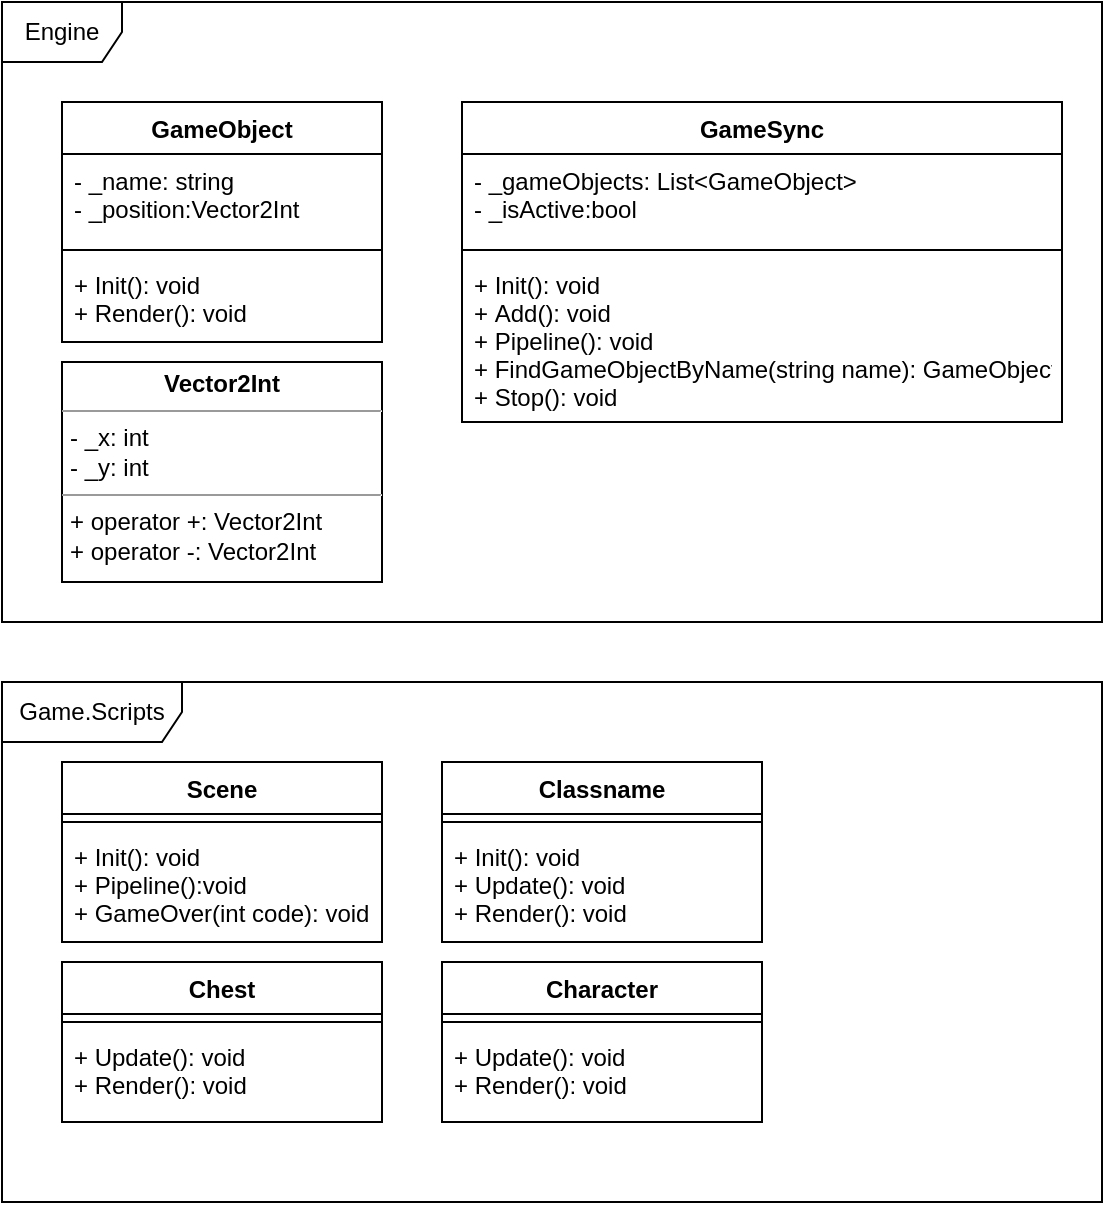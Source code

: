 <mxfile version="20.3.0" type="device"><diagram id="c8S29nUG2-mngFoMldm5" name="Страница 1"><mxGraphModel dx="1357" dy="873" grid="1" gridSize="10" guides="1" tooltips="1" connect="1" arrows="1" fold="1" page="1" pageScale="1" pageWidth="1100" pageHeight="850" math="0" shadow="0"><root><mxCell id="0"/><mxCell id="1" parent="0"/><mxCell id="Idh2HAxYzVVqqX01myLZ-6" value="Engine" style="shape=umlFrame;whiteSpace=wrap;html=1;" vertex="1" parent="1"><mxGeometry x="350" y="140" width="550" height="310" as="geometry"/></mxCell><mxCell id="Idh2HAxYzVVqqX01myLZ-7" value="GameObject" style="swimlane;fontStyle=1;align=center;verticalAlign=top;childLayout=stackLayout;horizontal=1;startSize=26;horizontalStack=0;resizeParent=1;resizeParentMax=0;resizeLast=0;collapsible=1;marginBottom=0;" vertex="1" parent="1"><mxGeometry x="380" y="190" width="160" height="120" as="geometry"/></mxCell><mxCell id="Idh2HAxYzVVqqX01myLZ-8" value="- _name: string&#10;- _position:Vector2Int&#10;&#10;&#10;" style="text;strokeColor=none;fillColor=none;align=left;verticalAlign=top;spacingLeft=4;spacingRight=4;overflow=hidden;rotatable=0;points=[[0,0.5],[1,0.5]];portConstraint=eastwest;" vertex="1" parent="Idh2HAxYzVVqqX01myLZ-7"><mxGeometry y="26" width="160" height="44" as="geometry"/></mxCell><mxCell id="Idh2HAxYzVVqqX01myLZ-9" value="" style="line;strokeWidth=1;fillColor=none;align=left;verticalAlign=middle;spacingTop=-1;spacingLeft=3;spacingRight=3;rotatable=0;labelPosition=right;points=[];portConstraint=eastwest;strokeColor=inherit;" vertex="1" parent="Idh2HAxYzVVqqX01myLZ-7"><mxGeometry y="70" width="160" height="8" as="geometry"/></mxCell><mxCell id="Idh2HAxYzVVqqX01myLZ-10" value="+ Init(): void&#10;+ Render(): void&#10;&#10;" style="text;strokeColor=none;fillColor=none;align=left;verticalAlign=top;spacingLeft=4;spacingRight=4;overflow=hidden;rotatable=0;points=[[0,0.5],[1,0.5]];portConstraint=eastwest;" vertex="1" parent="Idh2HAxYzVVqqX01myLZ-7"><mxGeometry y="78" width="160" height="42" as="geometry"/></mxCell><mxCell id="Idh2HAxYzVVqqX01myLZ-12" value="GameSync" style="swimlane;fontStyle=1;align=center;verticalAlign=top;childLayout=stackLayout;horizontal=1;startSize=26;horizontalStack=0;resizeParent=1;resizeParentMax=0;resizeLast=0;collapsible=1;marginBottom=0;" vertex="1" parent="1"><mxGeometry x="580" y="190" width="300" height="160" as="geometry"/></mxCell><mxCell id="Idh2HAxYzVVqqX01myLZ-13" value="- _gameObjects: List&lt;GameObject&gt;&#10;- _isActive:bool&#10;&#10;" style="text;strokeColor=none;fillColor=none;align=left;verticalAlign=top;spacingLeft=4;spacingRight=4;overflow=hidden;rotatable=0;points=[[0,0.5],[1,0.5]];portConstraint=eastwest;" vertex="1" parent="Idh2HAxYzVVqqX01myLZ-12"><mxGeometry y="26" width="300" height="44" as="geometry"/></mxCell><mxCell id="Idh2HAxYzVVqqX01myLZ-14" value="" style="line;strokeWidth=1;fillColor=none;align=left;verticalAlign=middle;spacingTop=-1;spacingLeft=3;spacingRight=3;rotatable=0;labelPosition=right;points=[];portConstraint=eastwest;strokeColor=inherit;" vertex="1" parent="Idh2HAxYzVVqqX01myLZ-12"><mxGeometry y="70" width="300" height="8" as="geometry"/></mxCell><mxCell id="Idh2HAxYzVVqqX01myLZ-15" value="+ Init(): void&#10;+ Add(): void&#10;+ Pipeline(): void&#10;+ FindGameObjectByName(string name): GameObject&#10;+ Stop(): void" style="text;strokeColor=none;fillColor=none;align=left;verticalAlign=top;spacingLeft=4;spacingRight=4;overflow=hidden;rotatable=0;points=[[0,0.5],[1,0.5]];portConstraint=eastwest;" vertex="1" parent="Idh2HAxYzVVqqX01myLZ-12"><mxGeometry y="78" width="300" height="82" as="geometry"/></mxCell><mxCell id="Idh2HAxYzVVqqX01myLZ-16" value="&lt;p style=&quot;margin:0px;margin-top:4px;text-align:center;&quot;&gt;&lt;b&gt;Vector2Int&lt;/b&gt;&lt;/p&gt;&lt;hr size=&quot;1&quot;&gt;&lt;p style=&quot;margin:0px;margin-left:4px;&quot;&gt;- _x: int&lt;/p&gt;&lt;p style=&quot;margin:0px;margin-left:4px;&quot;&gt;- _y: int&lt;/p&gt;&lt;hr size=&quot;1&quot;&gt;&lt;p style=&quot;margin:0px;margin-left:4px;&quot;&gt;+ operator +: Vector2Int&lt;/p&gt;&lt;p style=&quot;margin:0px;margin-left:4px;&quot;&gt;+ operator -: Vector2Int&lt;br&gt;&lt;/p&gt;" style="verticalAlign=top;align=left;overflow=fill;fontSize=12;fontFamily=Helvetica;html=1;" vertex="1" parent="1"><mxGeometry x="380" y="320" width="160" height="110" as="geometry"/></mxCell><mxCell id="Idh2HAxYzVVqqX01myLZ-17" value="Game.Scripts" style="shape=umlFrame;whiteSpace=wrap;html=1;width=90;height=30;" vertex="1" parent="1"><mxGeometry x="350" y="480" width="550" height="260" as="geometry"/></mxCell><mxCell id="Idh2HAxYzVVqqX01myLZ-18" value="Scene" style="swimlane;fontStyle=1;align=center;verticalAlign=top;childLayout=stackLayout;horizontal=1;startSize=26;horizontalStack=0;resizeParent=1;resizeParentMax=0;resizeLast=0;collapsible=1;marginBottom=0;" vertex="1" parent="1"><mxGeometry x="380" y="520" width="160" height="90" as="geometry"><mxRectangle x="380" y="520" width="80" height="30" as="alternateBounds"/></mxGeometry></mxCell><mxCell id="Idh2HAxYzVVqqX01myLZ-20" value="" style="line;strokeWidth=1;fillColor=none;align=left;verticalAlign=middle;spacingTop=-1;spacingLeft=3;spacingRight=3;rotatable=0;labelPosition=right;points=[];portConstraint=eastwest;strokeColor=inherit;" vertex="1" parent="Idh2HAxYzVVqqX01myLZ-18"><mxGeometry y="26" width="160" height="8" as="geometry"/></mxCell><mxCell id="Idh2HAxYzVVqqX01myLZ-21" value="+ Init(): void&#10;+ Pipeline():void&#10;+ GameOver(int code): void&#10;" style="text;strokeColor=none;fillColor=none;align=left;verticalAlign=top;spacingLeft=4;spacingRight=4;overflow=hidden;rotatable=0;points=[[0,0.5],[1,0.5]];portConstraint=eastwest;" vertex="1" parent="Idh2HAxYzVVqqX01myLZ-18"><mxGeometry y="34" width="160" height="56" as="geometry"/></mxCell><mxCell id="Idh2HAxYzVVqqX01myLZ-23" value="Classname" style="swimlane;fontStyle=1;align=center;verticalAlign=top;childLayout=stackLayout;horizontal=1;startSize=26;horizontalStack=0;resizeParent=1;resizeParentMax=0;resizeLast=0;collapsible=1;marginBottom=0;" vertex="1" parent="1"><mxGeometry x="570" y="520" width="160" height="90" as="geometry"/></mxCell><mxCell id="Idh2HAxYzVVqqX01myLZ-25" value="" style="line;strokeWidth=1;fillColor=none;align=left;verticalAlign=middle;spacingTop=-1;spacingLeft=3;spacingRight=3;rotatable=0;labelPosition=right;points=[];portConstraint=eastwest;strokeColor=inherit;" vertex="1" parent="Idh2HAxYzVVqqX01myLZ-23"><mxGeometry y="26" width="160" height="8" as="geometry"/></mxCell><mxCell id="Idh2HAxYzVVqqX01myLZ-26" value="+ Init(): void&#10;+ Update(): void&#10;+ Render(): void" style="text;strokeColor=none;fillColor=none;align=left;verticalAlign=top;spacingLeft=4;spacingRight=4;overflow=hidden;rotatable=0;points=[[0,0.5],[1,0.5]];portConstraint=eastwest;" vertex="1" parent="Idh2HAxYzVVqqX01myLZ-23"><mxGeometry y="34" width="160" height="56" as="geometry"/></mxCell><mxCell id="Idh2HAxYzVVqqX01myLZ-28" value="Chest" style="swimlane;fontStyle=1;align=center;verticalAlign=top;childLayout=stackLayout;horizontal=1;startSize=26;horizontalStack=0;resizeParent=1;resizeParentMax=0;resizeLast=0;collapsible=1;marginBottom=0;" vertex="1" parent="1"><mxGeometry x="380" y="620" width="160" height="80" as="geometry"/></mxCell><mxCell id="Idh2HAxYzVVqqX01myLZ-30" value="" style="line;strokeWidth=1;fillColor=none;align=left;verticalAlign=middle;spacingTop=-1;spacingLeft=3;spacingRight=3;rotatable=0;labelPosition=right;points=[];portConstraint=eastwest;strokeColor=inherit;" vertex="1" parent="Idh2HAxYzVVqqX01myLZ-28"><mxGeometry y="26" width="160" height="8" as="geometry"/></mxCell><mxCell id="Idh2HAxYzVVqqX01myLZ-31" value="+ Update(): void&#10;+ Render(): void" style="text;strokeColor=none;fillColor=none;align=left;verticalAlign=top;spacingLeft=4;spacingRight=4;overflow=hidden;rotatable=0;points=[[0,0.5],[1,0.5]];portConstraint=eastwest;" vertex="1" parent="Idh2HAxYzVVqqX01myLZ-28"><mxGeometry y="34" width="160" height="46" as="geometry"/></mxCell><mxCell id="Idh2HAxYzVVqqX01myLZ-32" value="Character" style="swimlane;fontStyle=1;align=center;verticalAlign=top;childLayout=stackLayout;horizontal=1;startSize=26;horizontalStack=0;resizeParent=1;resizeParentMax=0;resizeLast=0;collapsible=1;marginBottom=0;" vertex="1" parent="1"><mxGeometry x="570" y="620" width="160" height="80" as="geometry"/></mxCell><mxCell id="Idh2HAxYzVVqqX01myLZ-34" value="" style="line;strokeWidth=1;fillColor=none;align=left;verticalAlign=middle;spacingTop=-1;spacingLeft=3;spacingRight=3;rotatable=0;labelPosition=right;points=[];portConstraint=eastwest;strokeColor=inherit;" vertex="1" parent="Idh2HAxYzVVqqX01myLZ-32"><mxGeometry y="26" width="160" height="8" as="geometry"/></mxCell><mxCell id="Idh2HAxYzVVqqX01myLZ-35" value="+ Update(): void&#10;+ Render(): void" style="text;strokeColor=none;fillColor=none;align=left;verticalAlign=top;spacingLeft=4;spacingRight=4;overflow=hidden;rotatable=0;points=[[0,0.5],[1,0.5]];portConstraint=eastwest;" vertex="1" parent="Idh2HAxYzVVqqX01myLZ-32"><mxGeometry y="34" width="160" height="46" as="geometry"/></mxCell></root></mxGraphModel></diagram></mxfile>